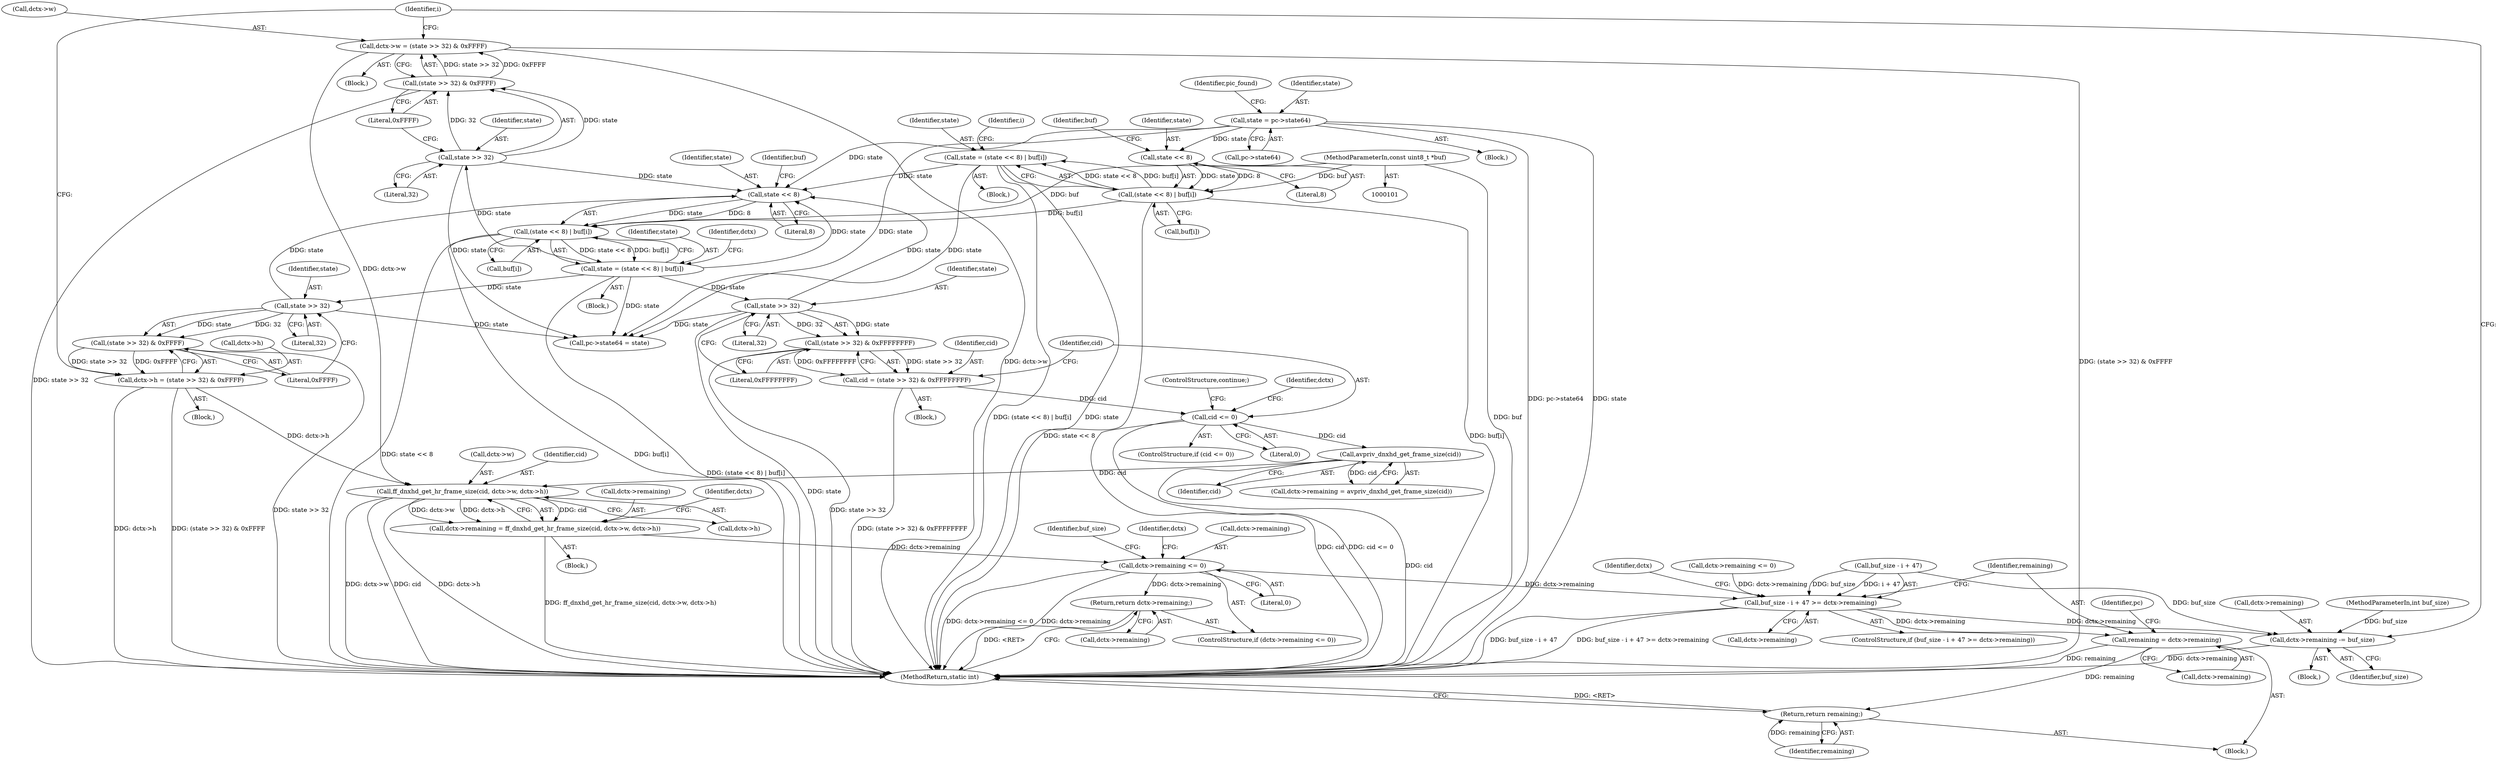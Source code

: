 digraph "0_FFmpeg_611b35627488a8d0763e75c25ee0875c5b7987dd@API" {
"1000282" [label="(Call,dctx->remaining <= 0)"];
"1000269" [label="(Call,dctx->remaining = ff_dnxhd_get_hr_frame_size(cid, dctx->w, dctx->h))"];
"1000273" [label="(Call,ff_dnxhd_get_hr_frame_size(cid, dctx->w, dctx->h))"];
"1000260" [label="(Call,avpriv_dnxhd_get_frame_size(cid))"];
"1000252" [label="(Call,cid <= 0)"];
"1000244" [label="(Call,cid = (state >> 32) & 0xFFFFFFFF)"];
"1000246" [label="(Call,(state >> 32) & 0xFFFFFFFF)"];
"1000247" [label="(Call,state >> 32)"];
"1000193" [label="(Call,state = (state << 8) | buf[i])"];
"1000195" [label="(Call,(state << 8) | buf[i])"];
"1000196" [label="(Call,state << 8)"];
"1000143" [label="(Call,state = (state << 8) | buf[i])"];
"1000145" [label="(Call,(state << 8) | buf[i])"];
"1000146" [label="(Call,state << 8)"];
"1000114" [label="(Call,state = pc->state64)"];
"1000103" [label="(MethodParameterIn,const uint8_t *buf)"];
"1000231" [label="(Call,state >> 32)"];
"1000214" [label="(Call,state >> 32)"];
"1000226" [label="(Call,dctx->w = (state >> 32) & 0xFFFF)"];
"1000230" [label="(Call,(state >> 32) & 0xFFFF)"];
"1000209" [label="(Call,dctx->h = (state >> 32) & 0xFFFF)"];
"1000213" [label="(Call,(state >> 32) & 0xFFFF)"];
"1000287" [label="(Return,return dctx->remaining;)"];
"1000292" [label="(Call,buf_size - i + 47 >= dctx->remaining)"];
"1000303" [label="(Call,remaining = dctx->remaining)"];
"1000329" [label="(Return,return remaining;)"];
"1000333" [label="(Call,dctx->remaining -= buf_size)"];
"1000283" [label="(Call,dctx->remaining)"];
"1000227" [label="(Call,dctx->w)"];
"1000226" [label="(Call,dctx->w = (state >> 32) & 0xFFFF)"];
"1000275" [label="(Call,dctx->w)"];
"1000252" [label="(Call,cid <= 0)"];
"1000335" [label="(Identifier,dctx)"];
"1000187" [label="(Identifier,i)"];
"1000250" [label="(Literal,0xFFFFFFFF)"];
"1000213" [label="(Call,(state >> 32) & 0xFFFF)"];
"1000233" [label="(Literal,32)"];
"1000301" [label="(Block,)"];
"1000332" [label="(Block,)"];
"1000260" [label="(Call,avpriv_dnxhd_get_frame_size(cid))"];
"1000298" [label="(Call,dctx->remaining)"];
"1000268" [label="(Block,)"];
"1000225" [label="(Block,)"];
"1000188" [label="(Block,)"];
"1000246" [label="(Call,(state >> 32) & 0xFFFFFFFF)"];
"1000270" [label="(Call,dctx->remaining)"];
"1000199" [label="(Call,buf[i])"];
"1000209" [label="(Call,dctx->h = (state >> 32) & 0xFFFF)"];
"1000116" [label="(Call,pc->state64)"];
"1000258" [label="(Identifier,dctx)"];
"1000330" [label="(Identifier,remaining)"];
"1000194" [label="(Identifier,state)"];
"1000329" [label="(Return,return remaining;)"];
"1000286" [label="(Literal,0)"];
"1000253" [label="(Identifier,cid)"];
"1000115" [label="(Identifier,state)"];
"1000333" [label="(Call,dctx->remaining -= buf_size)"];
"1000230" [label="(Call,(state >> 32) & 0xFFFF)"];
"1000198" [label="(Literal,8)"];
"1000261" [label="(Identifier,cid)"];
"1000105" [label="(Block,)"];
"1000217" [label="(Literal,0xFFFF)"];
"1000144" [label="(Identifier,state)"];
"1000284" [label="(Identifier,dctx)"];
"1000242" [label="(Block,)"];
"1000245" [label="(Identifier,cid)"];
"1000282" [label="(Call,dctx->remaining <= 0)"];
"1000148" [label="(Literal,8)"];
"1000287" [label="(Return,return dctx->remaining;)"];
"1000303" [label="(Call,remaining = dctx->remaining)"];
"1000232" [label="(Identifier,state)"];
"1000154" [label="(Identifier,i)"];
"1000334" [label="(Call,dctx->remaining)"];
"1000305" [label="(Call,dctx->remaining)"];
"1000216" [label="(Literal,32)"];
"1000104" [label="(MethodParameterIn,int buf_size)"];
"1000263" [label="(Call,dctx->remaining <= 0)"];
"1000143" [label="(Call,state = (state << 8) | buf[i])"];
"1000254" [label="(Literal,0)"];
"1000114" [label="(Call,state = pc->state64)"];
"1000291" [label="(ControlStructure,if (buf_size - i + 47 >= dctx->remaining))"];
"1000200" [label="(Identifier,buf)"];
"1000195" [label="(Call,(state << 8) | buf[i])"];
"1000337" [label="(Identifier,buf_size)"];
"1000292" [label="(Call,buf_size - i + 47 >= dctx->remaining)"];
"1000142" [label="(Block,)"];
"1000269" [label="(Call,dctx->remaining = ff_dnxhd_get_hr_frame_size(cid, dctx->w, dctx->h))"];
"1000234" [label="(Literal,0xFFFF)"];
"1000197" [label="(Identifier,state)"];
"1000248" [label="(Identifier,state)"];
"1000244" [label="(Call,cid = (state >> 32) & 0xFFFFFFFF)"];
"1000146" [label="(Call,state << 8)"];
"1000121" [label="(Identifier,pic_found)"];
"1000196" [label="(Call,state << 8)"];
"1000149" [label="(Call,buf[i])"];
"1000293" [label="(Call,buf_size - i + 47)"];
"1000304" [label="(Identifier,remaining)"];
"1000147" [label="(Identifier,state)"];
"1000193" [label="(Call,state = (state << 8) | buf[i])"];
"1000255" [label="(ControlStructure,continue;)"];
"1000294" [label="(Identifier,buf_size)"];
"1000288" [label="(Call,dctx->remaining)"];
"1000289" [label="(Identifier,dctx)"];
"1000150" [label="(Identifier,buf)"];
"1000210" [label="(Call,dctx->h)"];
"1000390" [label="(Call,pc->state64 = state)"];
"1000247" [label="(Call,state >> 32)"];
"1000251" [label="(ControlStructure,if (cid <= 0))"];
"1000256" [label="(Call,dctx->remaining = avpriv_dnxhd_get_frame_size(cid))"];
"1000145" [label="(Call,(state << 8) | buf[i])"];
"1000214" [label="(Call,state >> 32)"];
"1000397" [label="(MethodReturn,static int)"];
"1000281" [label="(ControlStructure,if (dctx->remaining <= 0))"];
"1000205" [label="(Identifier,dctx)"];
"1000249" [label="(Literal,32)"];
"1000103" [label="(MethodParameterIn,const uint8_t *buf)"];
"1000273" [label="(Call,ff_dnxhd_get_hr_frame_size(cid, dctx->w, dctx->h))"];
"1000231" [label="(Call,state >> 32)"];
"1000215" [label="(Identifier,state)"];
"1000208" [label="(Block,)"];
"1000278" [label="(Call,dctx->h)"];
"1000274" [label="(Identifier,cid)"];
"1000310" [label="(Identifier,pc)"];
"1000282" -> "1000281"  [label="AST: "];
"1000282" -> "1000286"  [label="CFG: "];
"1000283" -> "1000282"  [label="AST: "];
"1000286" -> "1000282"  [label="AST: "];
"1000289" -> "1000282"  [label="CFG: "];
"1000294" -> "1000282"  [label="CFG: "];
"1000282" -> "1000397"  [label="DDG: dctx->remaining <= 0"];
"1000282" -> "1000397"  [label="DDG: dctx->remaining"];
"1000269" -> "1000282"  [label="DDG: dctx->remaining"];
"1000282" -> "1000287"  [label="DDG: dctx->remaining"];
"1000282" -> "1000292"  [label="DDG: dctx->remaining"];
"1000269" -> "1000268"  [label="AST: "];
"1000269" -> "1000273"  [label="CFG: "];
"1000270" -> "1000269"  [label="AST: "];
"1000273" -> "1000269"  [label="AST: "];
"1000284" -> "1000269"  [label="CFG: "];
"1000269" -> "1000397"  [label="DDG: ff_dnxhd_get_hr_frame_size(cid, dctx->w, dctx->h)"];
"1000273" -> "1000269"  [label="DDG: cid"];
"1000273" -> "1000269"  [label="DDG: dctx->w"];
"1000273" -> "1000269"  [label="DDG: dctx->h"];
"1000273" -> "1000278"  [label="CFG: "];
"1000274" -> "1000273"  [label="AST: "];
"1000275" -> "1000273"  [label="AST: "];
"1000278" -> "1000273"  [label="AST: "];
"1000273" -> "1000397"  [label="DDG: dctx->w"];
"1000273" -> "1000397"  [label="DDG: cid"];
"1000273" -> "1000397"  [label="DDG: dctx->h"];
"1000260" -> "1000273"  [label="DDG: cid"];
"1000226" -> "1000273"  [label="DDG: dctx->w"];
"1000209" -> "1000273"  [label="DDG: dctx->h"];
"1000260" -> "1000256"  [label="AST: "];
"1000260" -> "1000261"  [label="CFG: "];
"1000261" -> "1000260"  [label="AST: "];
"1000256" -> "1000260"  [label="CFG: "];
"1000260" -> "1000397"  [label="DDG: cid"];
"1000260" -> "1000256"  [label="DDG: cid"];
"1000252" -> "1000260"  [label="DDG: cid"];
"1000252" -> "1000251"  [label="AST: "];
"1000252" -> "1000254"  [label="CFG: "];
"1000253" -> "1000252"  [label="AST: "];
"1000254" -> "1000252"  [label="AST: "];
"1000255" -> "1000252"  [label="CFG: "];
"1000258" -> "1000252"  [label="CFG: "];
"1000252" -> "1000397"  [label="DDG: cid"];
"1000252" -> "1000397"  [label="DDG: cid <= 0"];
"1000244" -> "1000252"  [label="DDG: cid"];
"1000244" -> "1000242"  [label="AST: "];
"1000244" -> "1000246"  [label="CFG: "];
"1000245" -> "1000244"  [label="AST: "];
"1000246" -> "1000244"  [label="AST: "];
"1000253" -> "1000244"  [label="CFG: "];
"1000244" -> "1000397"  [label="DDG: (state >> 32) & 0xFFFFFFFF"];
"1000246" -> "1000244"  [label="DDG: state >> 32"];
"1000246" -> "1000244"  [label="DDG: 0xFFFFFFFF"];
"1000246" -> "1000250"  [label="CFG: "];
"1000247" -> "1000246"  [label="AST: "];
"1000250" -> "1000246"  [label="AST: "];
"1000246" -> "1000397"  [label="DDG: state >> 32"];
"1000247" -> "1000246"  [label="DDG: state"];
"1000247" -> "1000246"  [label="DDG: 32"];
"1000247" -> "1000249"  [label="CFG: "];
"1000248" -> "1000247"  [label="AST: "];
"1000249" -> "1000247"  [label="AST: "];
"1000250" -> "1000247"  [label="CFG: "];
"1000247" -> "1000397"  [label="DDG: state"];
"1000247" -> "1000196"  [label="DDG: state"];
"1000193" -> "1000247"  [label="DDG: state"];
"1000247" -> "1000390"  [label="DDG: state"];
"1000193" -> "1000188"  [label="AST: "];
"1000193" -> "1000195"  [label="CFG: "];
"1000194" -> "1000193"  [label="AST: "];
"1000195" -> "1000193"  [label="AST: "];
"1000205" -> "1000193"  [label="CFG: "];
"1000193" -> "1000397"  [label="DDG: (state << 8) | buf[i]"];
"1000195" -> "1000193"  [label="DDG: state << 8"];
"1000195" -> "1000193"  [label="DDG: buf[i]"];
"1000193" -> "1000196"  [label="DDG: state"];
"1000193" -> "1000214"  [label="DDG: state"];
"1000193" -> "1000231"  [label="DDG: state"];
"1000193" -> "1000390"  [label="DDG: state"];
"1000195" -> "1000199"  [label="CFG: "];
"1000196" -> "1000195"  [label="AST: "];
"1000199" -> "1000195"  [label="AST: "];
"1000195" -> "1000397"  [label="DDG: buf[i]"];
"1000195" -> "1000397"  [label="DDG: state << 8"];
"1000196" -> "1000195"  [label="DDG: state"];
"1000196" -> "1000195"  [label="DDG: 8"];
"1000145" -> "1000195"  [label="DDG: buf[i]"];
"1000103" -> "1000195"  [label="DDG: buf"];
"1000196" -> "1000198"  [label="CFG: "];
"1000197" -> "1000196"  [label="AST: "];
"1000198" -> "1000196"  [label="AST: "];
"1000200" -> "1000196"  [label="CFG: "];
"1000143" -> "1000196"  [label="DDG: state"];
"1000114" -> "1000196"  [label="DDG: state"];
"1000231" -> "1000196"  [label="DDG: state"];
"1000214" -> "1000196"  [label="DDG: state"];
"1000143" -> "1000142"  [label="AST: "];
"1000143" -> "1000145"  [label="CFG: "];
"1000144" -> "1000143"  [label="AST: "];
"1000145" -> "1000143"  [label="AST: "];
"1000154" -> "1000143"  [label="CFG: "];
"1000143" -> "1000397"  [label="DDG: state"];
"1000143" -> "1000397"  [label="DDG: (state << 8) | buf[i]"];
"1000145" -> "1000143"  [label="DDG: state << 8"];
"1000145" -> "1000143"  [label="DDG: buf[i]"];
"1000143" -> "1000390"  [label="DDG: state"];
"1000145" -> "1000149"  [label="CFG: "];
"1000146" -> "1000145"  [label="AST: "];
"1000149" -> "1000145"  [label="AST: "];
"1000145" -> "1000397"  [label="DDG: buf[i]"];
"1000145" -> "1000397"  [label="DDG: state << 8"];
"1000146" -> "1000145"  [label="DDG: state"];
"1000146" -> "1000145"  [label="DDG: 8"];
"1000103" -> "1000145"  [label="DDG: buf"];
"1000146" -> "1000148"  [label="CFG: "];
"1000147" -> "1000146"  [label="AST: "];
"1000148" -> "1000146"  [label="AST: "];
"1000150" -> "1000146"  [label="CFG: "];
"1000114" -> "1000146"  [label="DDG: state"];
"1000114" -> "1000105"  [label="AST: "];
"1000114" -> "1000116"  [label="CFG: "];
"1000115" -> "1000114"  [label="AST: "];
"1000116" -> "1000114"  [label="AST: "];
"1000121" -> "1000114"  [label="CFG: "];
"1000114" -> "1000397"  [label="DDG: state"];
"1000114" -> "1000397"  [label="DDG: pc->state64"];
"1000114" -> "1000390"  [label="DDG: state"];
"1000103" -> "1000101"  [label="AST: "];
"1000103" -> "1000397"  [label="DDG: buf"];
"1000231" -> "1000230"  [label="AST: "];
"1000231" -> "1000233"  [label="CFG: "];
"1000232" -> "1000231"  [label="AST: "];
"1000233" -> "1000231"  [label="AST: "];
"1000234" -> "1000231"  [label="CFG: "];
"1000231" -> "1000230"  [label="DDG: state"];
"1000231" -> "1000230"  [label="DDG: 32"];
"1000231" -> "1000390"  [label="DDG: state"];
"1000214" -> "1000213"  [label="AST: "];
"1000214" -> "1000216"  [label="CFG: "];
"1000215" -> "1000214"  [label="AST: "];
"1000216" -> "1000214"  [label="AST: "];
"1000217" -> "1000214"  [label="CFG: "];
"1000214" -> "1000213"  [label="DDG: state"];
"1000214" -> "1000213"  [label="DDG: 32"];
"1000214" -> "1000390"  [label="DDG: state"];
"1000226" -> "1000225"  [label="AST: "];
"1000226" -> "1000230"  [label="CFG: "];
"1000227" -> "1000226"  [label="AST: "];
"1000230" -> "1000226"  [label="AST: "];
"1000187" -> "1000226"  [label="CFG: "];
"1000226" -> "1000397"  [label="DDG: dctx->w"];
"1000226" -> "1000397"  [label="DDG: (state >> 32) & 0xFFFF"];
"1000230" -> "1000226"  [label="DDG: state >> 32"];
"1000230" -> "1000226"  [label="DDG: 0xFFFF"];
"1000230" -> "1000234"  [label="CFG: "];
"1000234" -> "1000230"  [label="AST: "];
"1000230" -> "1000397"  [label="DDG: state >> 32"];
"1000209" -> "1000208"  [label="AST: "];
"1000209" -> "1000213"  [label="CFG: "];
"1000210" -> "1000209"  [label="AST: "];
"1000213" -> "1000209"  [label="AST: "];
"1000187" -> "1000209"  [label="CFG: "];
"1000209" -> "1000397"  [label="DDG: dctx->h"];
"1000209" -> "1000397"  [label="DDG: (state >> 32) & 0xFFFF"];
"1000213" -> "1000209"  [label="DDG: state >> 32"];
"1000213" -> "1000209"  [label="DDG: 0xFFFF"];
"1000213" -> "1000217"  [label="CFG: "];
"1000217" -> "1000213"  [label="AST: "];
"1000213" -> "1000397"  [label="DDG: state >> 32"];
"1000287" -> "1000281"  [label="AST: "];
"1000287" -> "1000288"  [label="CFG: "];
"1000288" -> "1000287"  [label="AST: "];
"1000397" -> "1000287"  [label="CFG: "];
"1000287" -> "1000397"  [label="DDG: <RET>"];
"1000292" -> "1000291"  [label="AST: "];
"1000292" -> "1000298"  [label="CFG: "];
"1000293" -> "1000292"  [label="AST: "];
"1000298" -> "1000292"  [label="AST: "];
"1000304" -> "1000292"  [label="CFG: "];
"1000335" -> "1000292"  [label="CFG: "];
"1000292" -> "1000397"  [label="DDG: buf_size - i + 47 >= dctx->remaining"];
"1000292" -> "1000397"  [label="DDG: buf_size - i + 47"];
"1000293" -> "1000292"  [label="DDG: buf_size"];
"1000293" -> "1000292"  [label="DDG: i + 47"];
"1000263" -> "1000292"  [label="DDG: dctx->remaining"];
"1000292" -> "1000303"  [label="DDG: dctx->remaining"];
"1000292" -> "1000333"  [label="DDG: dctx->remaining"];
"1000303" -> "1000301"  [label="AST: "];
"1000303" -> "1000305"  [label="CFG: "];
"1000304" -> "1000303"  [label="AST: "];
"1000305" -> "1000303"  [label="AST: "];
"1000310" -> "1000303"  [label="CFG: "];
"1000303" -> "1000397"  [label="DDG: remaining"];
"1000303" -> "1000329"  [label="DDG: remaining"];
"1000329" -> "1000301"  [label="AST: "];
"1000329" -> "1000330"  [label="CFG: "];
"1000330" -> "1000329"  [label="AST: "];
"1000397" -> "1000329"  [label="CFG: "];
"1000329" -> "1000397"  [label="DDG: <RET>"];
"1000330" -> "1000329"  [label="DDG: remaining"];
"1000333" -> "1000332"  [label="AST: "];
"1000333" -> "1000337"  [label="CFG: "];
"1000334" -> "1000333"  [label="AST: "];
"1000337" -> "1000333"  [label="AST: "];
"1000187" -> "1000333"  [label="CFG: "];
"1000333" -> "1000397"  [label="DDG: dctx->remaining"];
"1000293" -> "1000333"  [label="DDG: buf_size"];
"1000104" -> "1000333"  [label="DDG: buf_size"];
}
